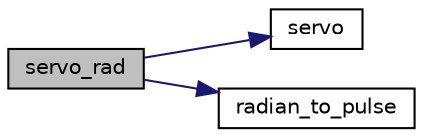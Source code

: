 digraph "servo_rad"
{
  edge [fontname="Helvetica",fontsize="10",labelfontname="Helvetica",labelfontsize="10"];
  node [fontname="Helvetica",fontsize="10",shape=record];
  rankdir="LR";
  Node1 [label="servo_rad",height=0.2,width=0.4,color="black", fillcolor="grey75", style="filled" fontcolor="black"];
  Node1 -> Node2 [color="midnightblue",fontsize="10",style="solid",fontname="Helvetica"];
  Node2 [label="servo",height=0.2,width=0.4,color="black", fillcolor="white", style="filled",URL="$servo_8c.html#ac5fbcc0b4c4dab421b304092b7823045"];
  Node1 -> Node3 [color="midnightblue",fontsize="10",style="solid",fontname="Helvetica"];
  Node3 [label="radian_to_pulse",height=0.2,width=0.4,color="black", fillcolor="white", style="filled",URL="$servo_8c.html#ad723a20a012d1795672d339666f56033"];
}
